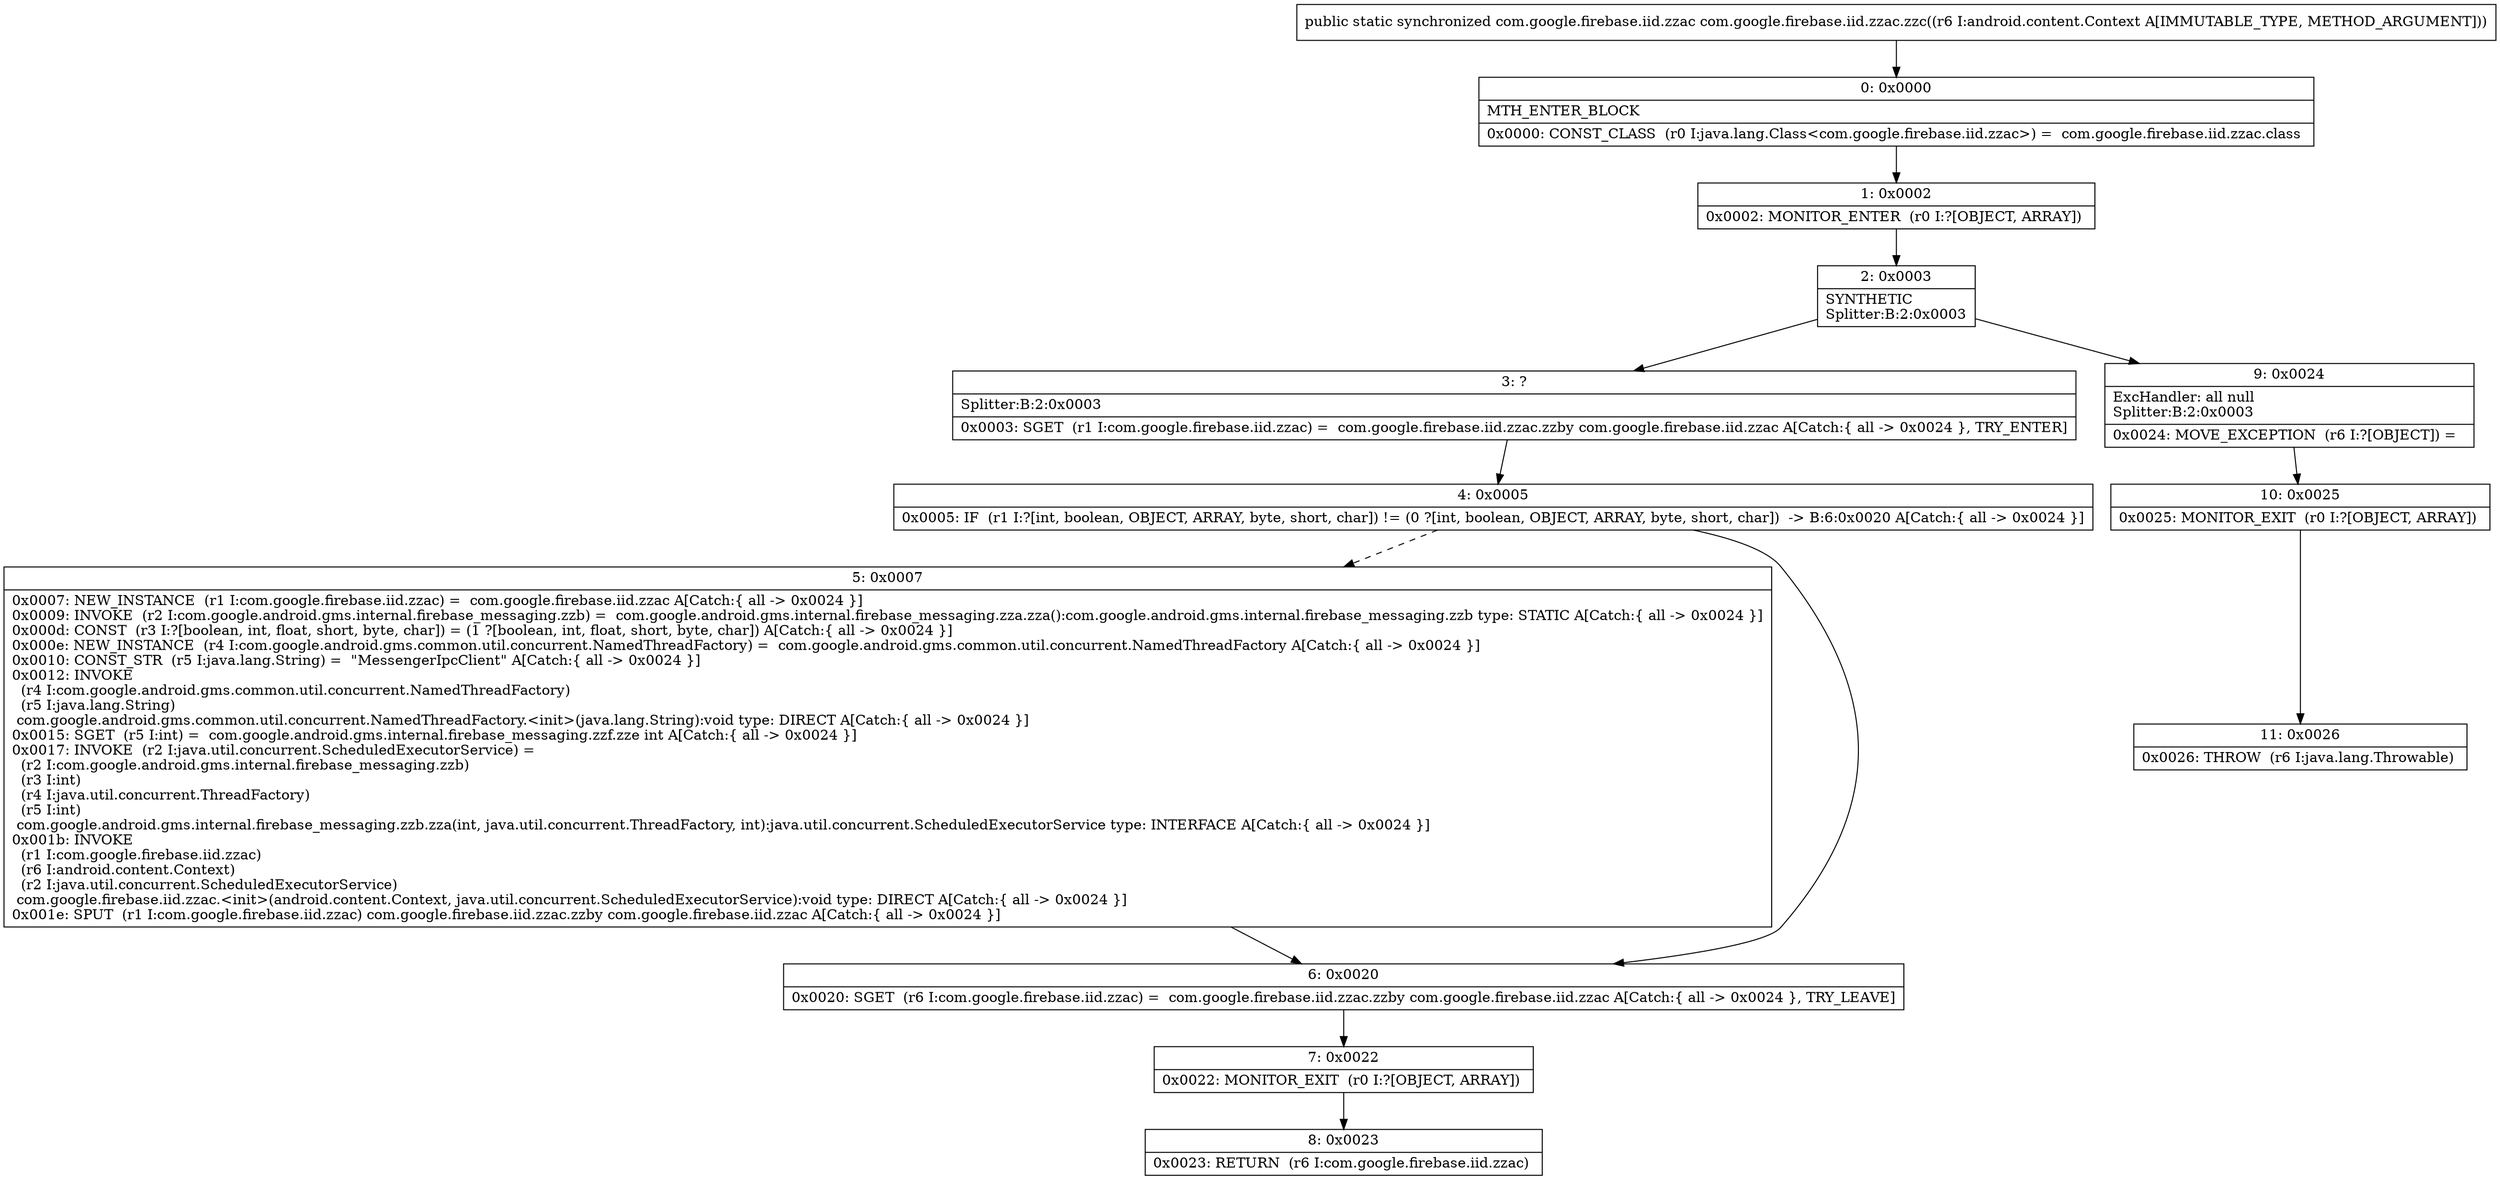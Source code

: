 digraph "CFG forcom.google.firebase.iid.zzac.zzc(Landroid\/content\/Context;)Lcom\/google\/firebase\/iid\/zzac;" {
Node_0 [shape=record,label="{0\:\ 0x0000|MTH_ENTER_BLOCK\l|0x0000: CONST_CLASS  (r0 I:java.lang.Class\<com.google.firebase.iid.zzac\>) =  com.google.firebase.iid.zzac.class \l}"];
Node_1 [shape=record,label="{1\:\ 0x0002|0x0002: MONITOR_ENTER  (r0 I:?[OBJECT, ARRAY]) \l}"];
Node_2 [shape=record,label="{2\:\ 0x0003|SYNTHETIC\lSplitter:B:2:0x0003\l}"];
Node_3 [shape=record,label="{3\:\ ?|Splitter:B:2:0x0003\l|0x0003: SGET  (r1 I:com.google.firebase.iid.zzac) =  com.google.firebase.iid.zzac.zzby com.google.firebase.iid.zzac A[Catch:\{ all \-\> 0x0024 \}, TRY_ENTER]\l}"];
Node_4 [shape=record,label="{4\:\ 0x0005|0x0005: IF  (r1 I:?[int, boolean, OBJECT, ARRAY, byte, short, char]) != (0 ?[int, boolean, OBJECT, ARRAY, byte, short, char])  \-\> B:6:0x0020 A[Catch:\{ all \-\> 0x0024 \}]\l}"];
Node_5 [shape=record,label="{5\:\ 0x0007|0x0007: NEW_INSTANCE  (r1 I:com.google.firebase.iid.zzac) =  com.google.firebase.iid.zzac A[Catch:\{ all \-\> 0x0024 \}]\l0x0009: INVOKE  (r2 I:com.google.android.gms.internal.firebase_messaging.zzb) =  com.google.android.gms.internal.firebase_messaging.zza.zza():com.google.android.gms.internal.firebase_messaging.zzb type: STATIC A[Catch:\{ all \-\> 0x0024 \}]\l0x000d: CONST  (r3 I:?[boolean, int, float, short, byte, char]) = (1 ?[boolean, int, float, short, byte, char]) A[Catch:\{ all \-\> 0x0024 \}]\l0x000e: NEW_INSTANCE  (r4 I:com.google.android.gms.common.util.concurrent.NamedThreadFactory) =  com.google.android.gms.common.util.concurrent.NamedThreadFactory A[Catch:\{ all \-\> 0x0024 \}]\l0x0010: CONST_STR  (r5 I:java.lang.String) =  \"MessengerIpcClient\" A[Catch:\{ all \-\> 0x0024 \}]\l0x0012: INVOKE  \l  (r4 I:com.google.android.gms.common.util.concurrent.NamedThreadFactory)\l  (r5 I:java.lang.String)\l com.google.android.gms.common.util.concurrent.NamedThreadFactory.\<init\>(java.lang.String):void type: DIRECT A[Catch:\{ all \-\> 0x0024 \}]\l0x0015: SGET  (r5 I:int) =  com.google.android.gms.internal.firebase_messaging.zzf.zze int A[Catch:\{ all \-\> 0x0024 \}]\l0x0017: INVOKE  (r2 I:java.util.concurrent.ScheduledExecutorService) = \l  (r2 I:com.google.android.gms.internal.firebase_messaging.zzb)\l  (r3 I:int)\l  (r4 I:java.util.concurrent.ThreadFactory)\l  (r5 I:int)\l com.google.android.gms.internal.firebase_messaging.zzb.zza(int, java.util.concurrent.ThreadFactory, int):java.util.concurrent.ScheduledExecutorService type: INTERFACE A[Catch:\{ all \-\> 0x0024 \}]\l0x001b: INVOKE  \l  (r1 I:com.google.firebase.iid.zzac)\l  (r6 I:android.content.Context)\l  (r2 I:java.util.concurrent.ScheduledExecutorService)\l com.google.firebase.iid.zzac.\<init\>(android.content.Context, java.util.concurrent.ScheduledExecutorService):void type: DIRECT A[Catch:\{ all \-\> 0x0024 \}]\l0x001e: SPUT  (r1 I:com.google.firebase.iid.zzac) com.google.firebase.iid.zzac.zzby com.google.firebase.iid.zzac A[Catch:\{ all \-\> 0x0024 \}]\l}"];
Node_6 [shape=record,label="{6\:\ 0x0020|0x0020: SGET  (r6 I:com.google.firebase.iid.zzac) =  com.google.firebase.iid.zzac.zzby com.google.firebase.iid.zzac A[Catch:\{ all \-\> 0x0024 \}, TRY_LEAVE]\l}"];
Node_7 [shape=record,label="{7\:\ 0x0022|0x0022: MONITOR_EXIT  (r0 I:?[OBJECT, ARRAY]) \l}"];
Node_8 [shape=record,label="{8\:\ 0x0023|0x0023: RETURN  (r6 I:com.google.firebase.iid.zzac) \l}"];
Node_9 [shape=record,label="{9\:\ 0x0024|ExcHandler: all null\lSplitter:B:2:0x0003\l|0x0024: MOVE_EXCEPTION  (r6 I:?[OBJECT]) =  \l}"];
Node_10 [shape=record,label="{10\:\ 0x0025|0x0025: MONITOR_EXIT  (r0 I:?[OBJECT, ARRAY]) \l}"];
Node_11 [shape=record,label="{11\:\ 0x0026|0x0026: THROW  (r6 I:java.lang.Throwable) \l}"];
MethodNode[shape=record,label="{public static synchronized com.google.firebase.iid.zzac com.google.firebase.iid.zzac.zzc((r6 I:android.content.Context A[IMMUTABLE_TYPE, METHOD_ARGUMENT])) }"];
MethodNode -> Node_0;
Node_0 -> Node_1;
Node_1 -> Node_2;
Node_2 -> Node_3;
Node_2 -> Node_9;
Node_3 -> Node_4;
Node_4 -> Node_5[style=dashed];
Node_4 -> Node_6;
Node_5 -> Node_6;
Node_6 -> Node_7;
Node_7 -> Node_8;
Node_9 -> Node_10;
Node_10 -> Node_11;
}

